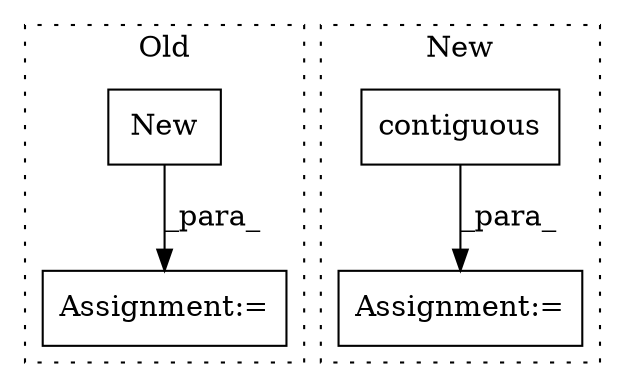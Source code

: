 digraph G {
subgraph cluster0 {
1 [label="New" a="32" s="2819" l="5" shape="box"];
3 [label="Assignment:=" a="7" s="2816" l="1" shape="box"];
label = "Old";
style="dotted";
}
subgraph cluster1 {
2 [label="contiguous" a="32" s="3008" l="12" shape="box"];
4 [label="Assignment:=" a="7" s="2986" l="9" shape="box"];
label = "New";
style="dotted";
}
1 -> 3 [label="_para_"];
2 -> 4 [label="_para_"];
}
